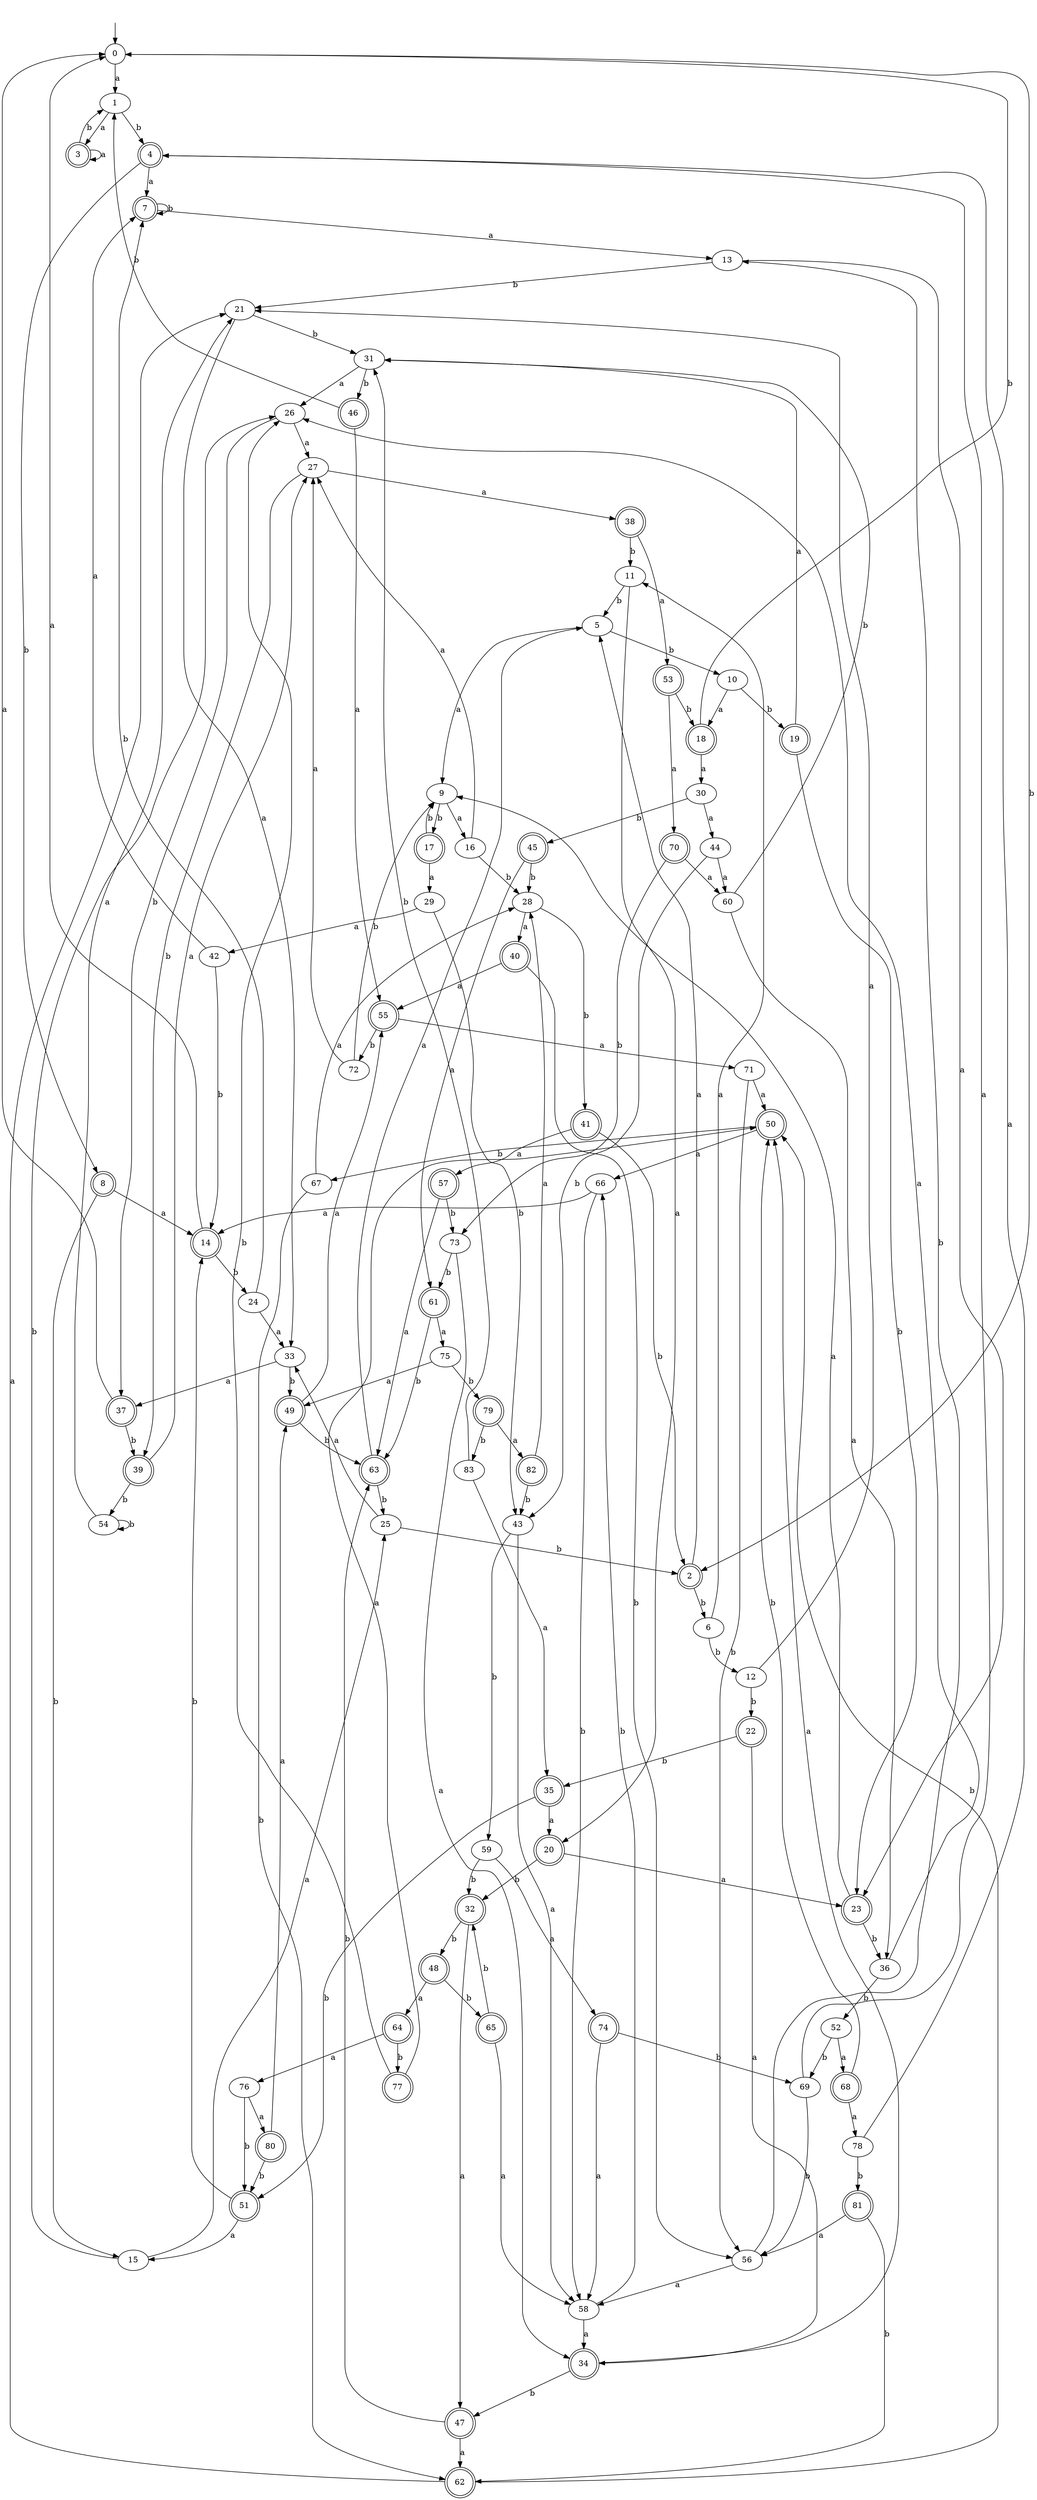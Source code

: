 digraph RandomDFA {
  __start0 [label="", shape=none];
  __start0 -> 0 [label=""];
  0 [shape=circle]
  0 -> 1 [label="a"]
  0 -> 2 [label="b"]
  1
  1 -> 3 [label="a"]
  1 -> 4 [label="b"]
  2 [shape=doublecircle]
  2 -> 5 [label="a"]
  2 -> 6 [label="b"]
  3 [shape=doublecircle]
  3 -> 3 [label="a"]
  3 -> 1 [label="b"]
  4 [shape=doublecircle]
  4 -> 7 [label="a"]
  4 -> 8 [label="b"]
  5
  5 -> 9 [label="a"]
  5 -> 10 [label="b"]
  6
  6 -> 11 [label="a"]
  6 -> 12 [label="b"]
  7 [shape=doublecircle]
  7 -> 13 [label="a"]
  7 -> 7 [label="b"]
  8 [shape=doublecircle]
  8 -> 14 [label="a"]
  8 -> 15 [label="b"]
  9
  9 -> 16 [label="a"]
  9 -> 17 [label="b"]
  10
  10 -> 18 [label="a"]
  10 -> 19 [label="b"]
  11
  11 -> 20 [label="a"]
  11 -> 5 [label="b"]
  12
  12 -> 21 [label="a"]
  12 -> 22 [label="b"]
  13
  13 -> 23 [label="a"]
  13 -> 21 [label="b"]
  14 [shape=doublecircle]
  14 -> 0 [label="a"]
  14 -> 24 [label="b"]
  15
  15 -> 25 [label="a"]
  15 -> 26 [label="b"]
  16
  16 -> 27 [label="a"]
  16 -> 28 [label="b"]
  17 [shape=doublecircle]
  17 -> 29 [label="a"]
  17 -> 9 [label="b"]
  18 [shape=doublecircle]
  18 -> 30 [label="a"]
  18 -> 0 [label="b"]
  19 [shape=doublecircle]
  19 -> 31 [label="a"]
  19 -> 23 [label="b"]
  20 [shape=doublecircle]
  20 -> 23 [label="a"]
  20 -> 32 [label="b"]
  21
  21 -> 33 [label="a"]
  21 -> 31 [label="b"]
  22 [shape=doublecircle]
  22 -> 34 [label="a"]
  22 -> 35 [label="b"]
  23 [shape=doublecircle]
  23 -> 9 [label="a"]
  23 -> 36 [label="b"]
  24
  24 -> 33 [label="a"]
  24 -> 7 [label="b"]
  25
  25 -> 33 [label="a"]
  25 -> 2 [label="b"]
  26
  26 -> 27 [label="a"]
  26 -> 37 [label="b"]
  27
  27 -> 38 [label="a"]
  27 -> 39 [label="b"]
  28
  28 -> 40 [label="a"]
  28 -> 41 [label="b"]
  29
  29 -> 42 [label="a"]
  29 -> 43 [label="b"]
  30
  30 -> 44 [label="a"]
  30 -> 45 [label="b"]
  31
  31 -> 26 [label="a"]
  31 -> 46 [label="b"]
  32 [shape=doublecircle]
  32 -> 47 [label="a"]
  32 -> 48 [label="b"]
  33
  33 -> 37 [label="a"]
  33 -> 49 [label="b"]
  34 [shape=doublecircle]
  34 -> 50 [label="a"]
  34 -> 47 [label="b"]
  35 [shape=doublecircle]
  35 -> 20 [label="a"]
  35 -> 51 [label="b"]
  36
  36 -> 26 [label="a"]
  36 -> 52 [label="b"]
  37 [shape=doublecircle]
  37 -> 0 [label="a"]
  37 -> 39 [label="b"]
  38 [shape=doublecircle]
  38 -> 53 [label="a"]
  38 -> 11 [label="b"]
  39 [shape=doublecircle]
  39 -> 27 [label="a"]
  39 -> 54 [label="b"]
  40 [shape=doublecircle]
  40 -> 55 [label="a"]
  40 -> 56 [label="b"]
  41 [shape=doublecircle]
  41 -> 57 [label="a"]
  41 -> 2 [label="b"]
  42
  42 -> 7 [label="a"]
  42 -> 14 [label="b"]
  43
  43 -> 58 [label="a"]
  43 -> 59 [label="b"]
  44
  44 -> 60 [label="a"]
  44 -> 43 [label="b"]
  45 [shape=doublecircle]
  45 -> 61 [label="a"]
  45 -> 28 [label="b"]
  46 [shape=doublecircle]
  46 -> 55 [label="a"]
  46 -> 1 [label="b"]
  47 [shape=doublecircle]
  47 -> 62 [label="a"]
  47 -> 63 [label="b"]
  48 [shape=doublecircle]
  48 -> 64 [label="a"]
  48 -> 65 [label="b"]
  49 [shape=doublecircle]
  49 -> 55 [label="a"]
  49 -> 63 [label="b"]
  50 [shape=doublecircle]
  50 -> 66 [label="a"]
  50 -> 67 [label="b"]
  51 [shape=doublecircle]
  51 -> 15 [label="a"]
  51 -> 14 [label="b"]
  52
  52 -> 68 [label="a"]
  52 -> 69 [label="b"]
  53 [shape=doublecircle]
  53 -> 70 [label="a"]
  53 -> 18 [label="b"]
  54
  54 -> 21 [label="a"]
  54 -> 54 [label="b"]
  55 [shape=doublecircle]
  55 -> 71 [label="a"]
  55 -> 72 [label="b"]
  56
  56 -> 58 [label="a"]
  56 -> 13 [label="b"]
  57 [shape=doublecircle]
  57 -> 63 [label="a"]
  57 -> 73 [label="b"]
  58
  58 -> 34 [label="a"]
  58 -> 66 [label="b"]
  59
  59 -> 74 [label="a"]
  59 -> 32 [label="b"]
  60
  60 -> 36 [label="a"]
  60 -> 31 [label="b"]
  61 [shape=doublecircle]
  61 -> 75 [label="a"]
  61 -> 63 [label="b"]
  62 [shape=doublecircle]
  62 -> 21 [label="a"]
  62 -> 50 [label="b"]
  63 [shape=doublecircle]
  63 -> 5 [label="a"]
  63 -> 25 [label="b"]
  64 [shape=doublecircle]
  64 -> 76 [label="a"]
  64 -> 77 [label="b"]
  65 [shape=doublecircle]
  65 -> 58 [label="a"]
  65 -> 32 [label="b"]
  66
  66 -> 14 [label="a"]
  66 -> 58 [label="b"]
  67
  67 -> 28 [label="a"]
  67 -> 62 [label="b"]
  68 [shape=doublecircle]
  68 -> 78 [label="a"]
  68 -> 50 [label="b"]
  69
  69 -> 4 [label="a"]
  69 -> 56 [label="b"]
  70 [shape=doublecircle]
  70 -> 60 [label="a"]
  70 -> 73 [label="b"]
  71
  71 -> 50 [label="a"]
  71 -> 56 [label="b"]
  72
  72 -> 27 [label="a"]
  72 -> 9 [label="b"]
  73
  73 -> 34 [label="a"]
  73 -> 61 [label="b"]
  74 [shape=doublecircle]
  74 -> 58 [label="a"]
  74 -> 69 [label="b"]
  75
  75 -> 49 [label="a"]
  75 -> 79 [label="b"]
  76
  76 -> 80 [label="a"]
  76 -> 51 [label="b"]
  77 [shape=doublecircle]
  77 -> 50 [label="a"]
  77 -> 26 [label="b"]
  78
  78 -> 4 [label="a"]
  78 -> 81 [label="b"]
  79 [shape=doublecircle]
  79 -> 82 [label="a"]
  79 -> 83 [label="b"]
  80 [shape=doublecircle]
  80 -> 49 [label="a"]
  80 -> 51 [label="b"]
  81 [shape=doublecircle]
  81 -> 56 [label="a"]
  81 -> 62 [label="b"]
  82 [shape=doublecircle]
  82 -> 28 [label="a"]
  82 -> 43 [label="b"]
  83
  83 -> 35 [label="a"]
  83 -> 31 [label="b"]
}
